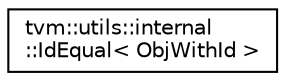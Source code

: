 digraph "Graphical Class Hierarchy"
{
  edge [fontname="Helvetica",fontsize="10",labelfontname="Helvetica",labelfontsize="10"];
  node [fontname="Helvetica",fontsize="10",shape=record];
  rankdir="LR";
  Node0 [label="tvm::utils::internal\l::IdEqual\< ObjWithId \>",height=0.2,width=0.4,color="black", fillcolor="white", style="filled",URL="$classtvm_1_1utils_1_1internal_1_1IdEqual.html"];
}
